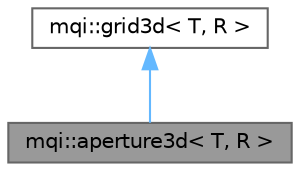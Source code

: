 digraph "mqi::aperture3d&lt; T, R &gt;"
{
 // LATEX_PDF_SIZE
  bgcolor="transparent";
  edge [fontname=Helvetica,fontsize=10,labelfontname=Helvetica,labelfontsize=10];
  node [fontname=Helvetica,fontsize=10,shape=box,height=0.2,width=0.4];
  Node1 [id="Node000001",label="mqi::aperture3d\< T, R \>",height=0.2,width=0.4,color="gray40", fillcolor="grey60", style="filled", fontcolor="black",tooltip="A 3D aperture model represented by a rectilinear grid."];
  Node2 -> Node1 [id="edge1_Node000001_Node000002",dir="back",color="steelblue1",style="solid",tooltip=" "];
  Node2 [id="Node000002",label="mqi::grid3d\< T, R \>",height=0.2,width=0.4,color="gray40", fillcolor="white", style="filled",URL="$classmqi_1_1grid3d.html",tooltip="A template class for a 3D rectilinear grid."];
}
